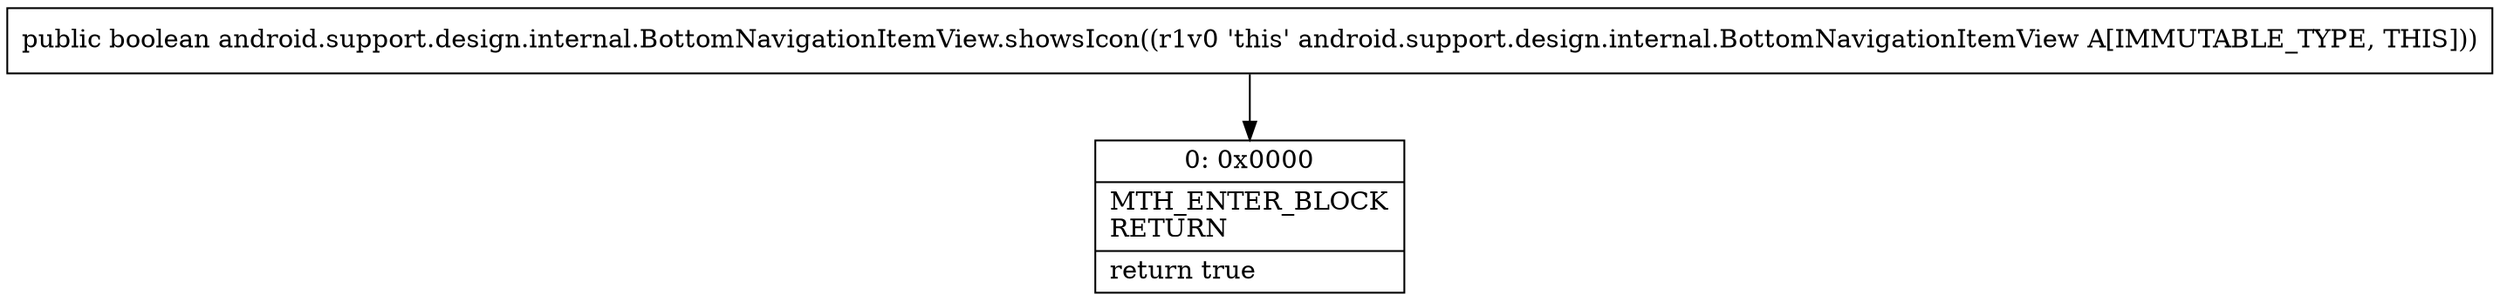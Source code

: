 digraph "CFG forandroid.support.design.internal.BottomNavigationItemView.showsIcon()Z" {
Node_0 [shape=record,label="{0\:\ 0x0000|MTH_ENTER_BLOCK\lRETURN\l|return true\l}"];
MethodNode[shape=record,label="{public boolean android.support.design.internal.BottomNavigationItemView.showsIcon((r1v0 'this' android.support.design.internal.BottomNavigationItemView A[IMMUTABLE_TYPE, THIS])) }"];
MethodNode -> Node_0;
}

